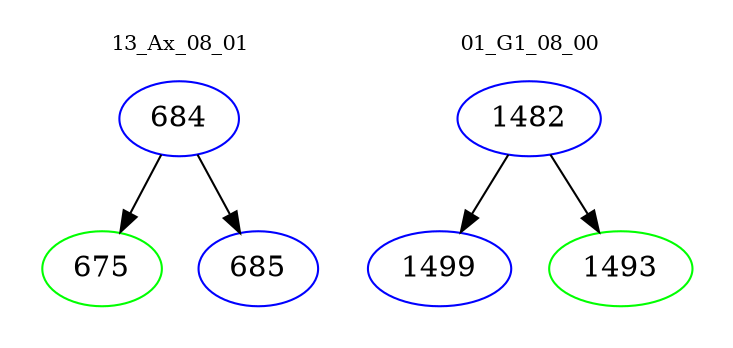 digraph{
subgraph cluster_0 {
color = white
label = "13_Ax_08_01";
fontsize=10;
T0_684 [label="684", color="blue"]
T0_684 -> T0_675 [color="black"]
T0_675 [label="675", color="green"]
T0_684 -> T0_685 [color="black"]
T0_685 [label="685", color="blue"]
}
subgraph cluster_1 {
color = white
label = "01_G1_08_00";
fontsize=10;
T1_1482 [label="1482", color="blue"]
T1_1482 -> T1_1499 [color="black"]
T1_1499 [label="1499", color="blue"]
T1_1482 -> T1_1493 [color="black"]
T1_1493 [label="1493", color="green"]
}
}
